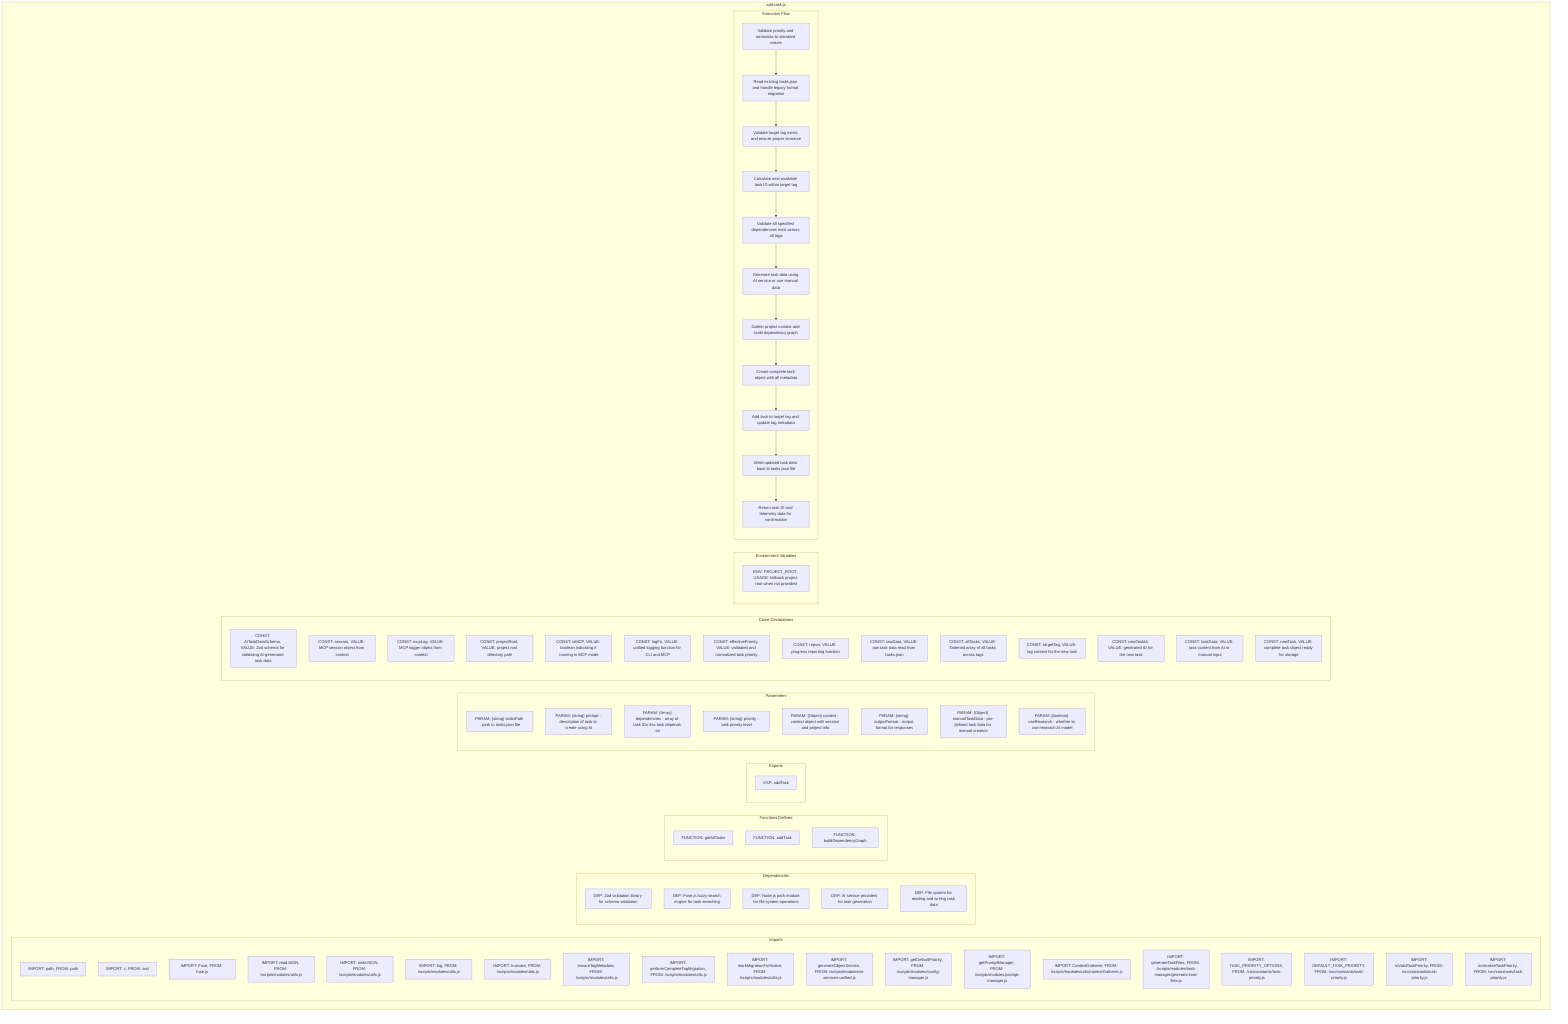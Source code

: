 flowchart TB
    subgraph Imports["Imports"]
        I1["IMPORT: path, FROM: path"]
        I2["IMPORT: z, FROM: zod"]
        I3["IMPORT: Fuse, FROM: fuse.js"]
        I4["IMPORT: readJSON, FROM: /scripts/modules/utils.js"]
        I5["IMPORT: writeJSON, FROM: /scripts/modules/utils.js"]
        I6["IMPORT: log, FROM: /scripts/modules/utils.js"]
        I7["IMPORT: truncate, FROM: /scripts/modules/utils.js"]
        I8["IMPORT: ensureTagMetadata, FROM: /scripts/modules/utils.js"]
        I9["IMPORT: performCompleteTagMigration, FROM: /scripts/modules/utils.js"]
        I10["IMPORT: markMigrationForNotice, FROM: /scripts/modules/utils.js"]
        I11["IMPORT: generateObjectService, FROM: /scripts/modules/ai-services-unified.js"]
        I12["IMPORT: getDefaultPriority, FROM: /scripts/modules/config-manager.js"]
        I13["IMPORT: getPromptManager, FROM: /scripts/modules/prompt-manager.js"]
        I14["IMPORT: ContextGatherer, FROM: /scripts/modules/utils/contextGatherer.js"]
        I15["IMPORT: generateTaskFiles, FROM: /scripts/modules/task-manager/generate-task-files.js"]
        I16["IMPORT: TASK_PRIORITY_OPTIONS, FROM: /src/constants/task-priority.js"]
        I17["IMPORT: DEFAULT_TASK_PRIORITY, FROM: /src/constants/task-priority.js"]
        I18["IMPORT: isValidTaskPriority, FROM: /src/constants/task-priority.js"]
        I19["IMPORT: normalizeTaskPriority, FROM: /src/constants/task-priority.js"]
    end
    
    subgraph Dependencies["Dependencies"]
        D1["DEP: Zod validation library for schema validation"]
        D2["DEP: Fuse.js fuzzy search engine for task searching"]
        D3["DEP: Node.js path module for file system operations"]
        D4["DEP: AI service providers for task generation"]
        D5["DEP: File system for reading and writing task data"]
    end
    
    subgraph FunctionsDefined["Functions Defined"]
        FU1["FUNCTION: getAllTasks"]
        FU2["FUNCTION: addTask"]
        FU3["FUNCTION: buildDependencyGraph"]
    end
    
    subgraph Exports["Exports"]
        E1["EXP: addTask"]
    end
    
    subgraph Parameters["Parameters"]
        P1["PARAM: {string} tasksPath - path to tasks.json file"]
        P2["PARAM: {string} prompt - description of task to create using AI"]
        P3["PARAM: {Array} dependencies - array of task IDs this task depends on"]
        P4["PARAM: {string} priority - task priority level"]
        P5["PARAM: {Object} context - context object with session and project info"]
        P6["PARAM: {string} outputFormat - output format for responses"]
        P7["PARAM: {Object} manualTaskData - pre-defined task data for manual creation"]
        P8["PARAM: {boolean} useResearch - whether to use research AI model"]
    end
    
    subgraph Constants["Const Declarations"]
        C1["CONST: AiTaskDataSchema, VALUE: Zod schema for validating AI-generated task data"]
        C2["CONST: session, VALUE: MCP session object from context"]
        C3["CONST: mcpLog, VALUE: MCP logger object from context"]
        C4["CONST: projectRoot, VALUE: project root directory path"]
        C5["CONST: isMCP, VALUE: boolean indicating if running in MCP mode"]
        C6["CONST: logFn, VALUE: unified logging function for CLI and MCP"]
        C7["CONST: effectivePriority, VALUE: validated and normalized task priority"]
        C8["CONST: report, VALUE: progress reporting function"]
        C9["CONST: rawData, VALUE: raw task data read from tasks.json"]
        C10["CONST: allTasks, VALUE: flattened array of all tasks across tags"]
        C11["CONST: targetTag, VALUE: tag context for the new task"]
        C12["CONST: newTaskId, VALUE: generated ID for the new task"]
        C13["CONST: taskData, VALUE: task content from AI or manual input"]
        C14["CONST: newTask, VALUE: complete task object ready for storage"]
    end
    
    subgraph EnvironmentVariables["Environment Variables"]
        ENV1["ENV: PROJECT_ROOT, USAGE: fallback project root when not provided"]
    end
    
    subgraph ExecutionFlow["Execution Flow"]
        FL1["Validate priority and normalize to standard values"]
        FL2["Read existing tasks.json and handle legacy format migration"]
        FL3["Validate target tag exists and ensure proper structure"]
        FL4["Calculate next available task ID within target tag"]
        FL5["Validate all specified dependencies exist across all tags"]
        FL6["Generate task data using AI service or use manual data"]
        FL7["Gather project context and build dependency graph"]
        FL8["Create complete task object with all metadata"]
        FL9["Add task to target tag and update tag metadata"]
        FL10["Write updated task data back to tasks.json file"]
        FL11["Return task ID and telemetry data for confirmation"]
    end
    
    subgraph FileName["add-task.js"]
        Imports
        Dependencies
        FunctionsDefined
        Exports
        Parameters
        Constants
        EnvironmentVariables
        ExecutionFlow
    end
    
    FL1 --> FL2
    FL2 --> FL3
    FL3 --> FL4
    FL4 --> FL5
    FL5 --> FL6
    FL6 --> FL7
    FL7 --> FL8
    FL8 --> FL9
    FL9 --> FL10
    FL10 --> FL11